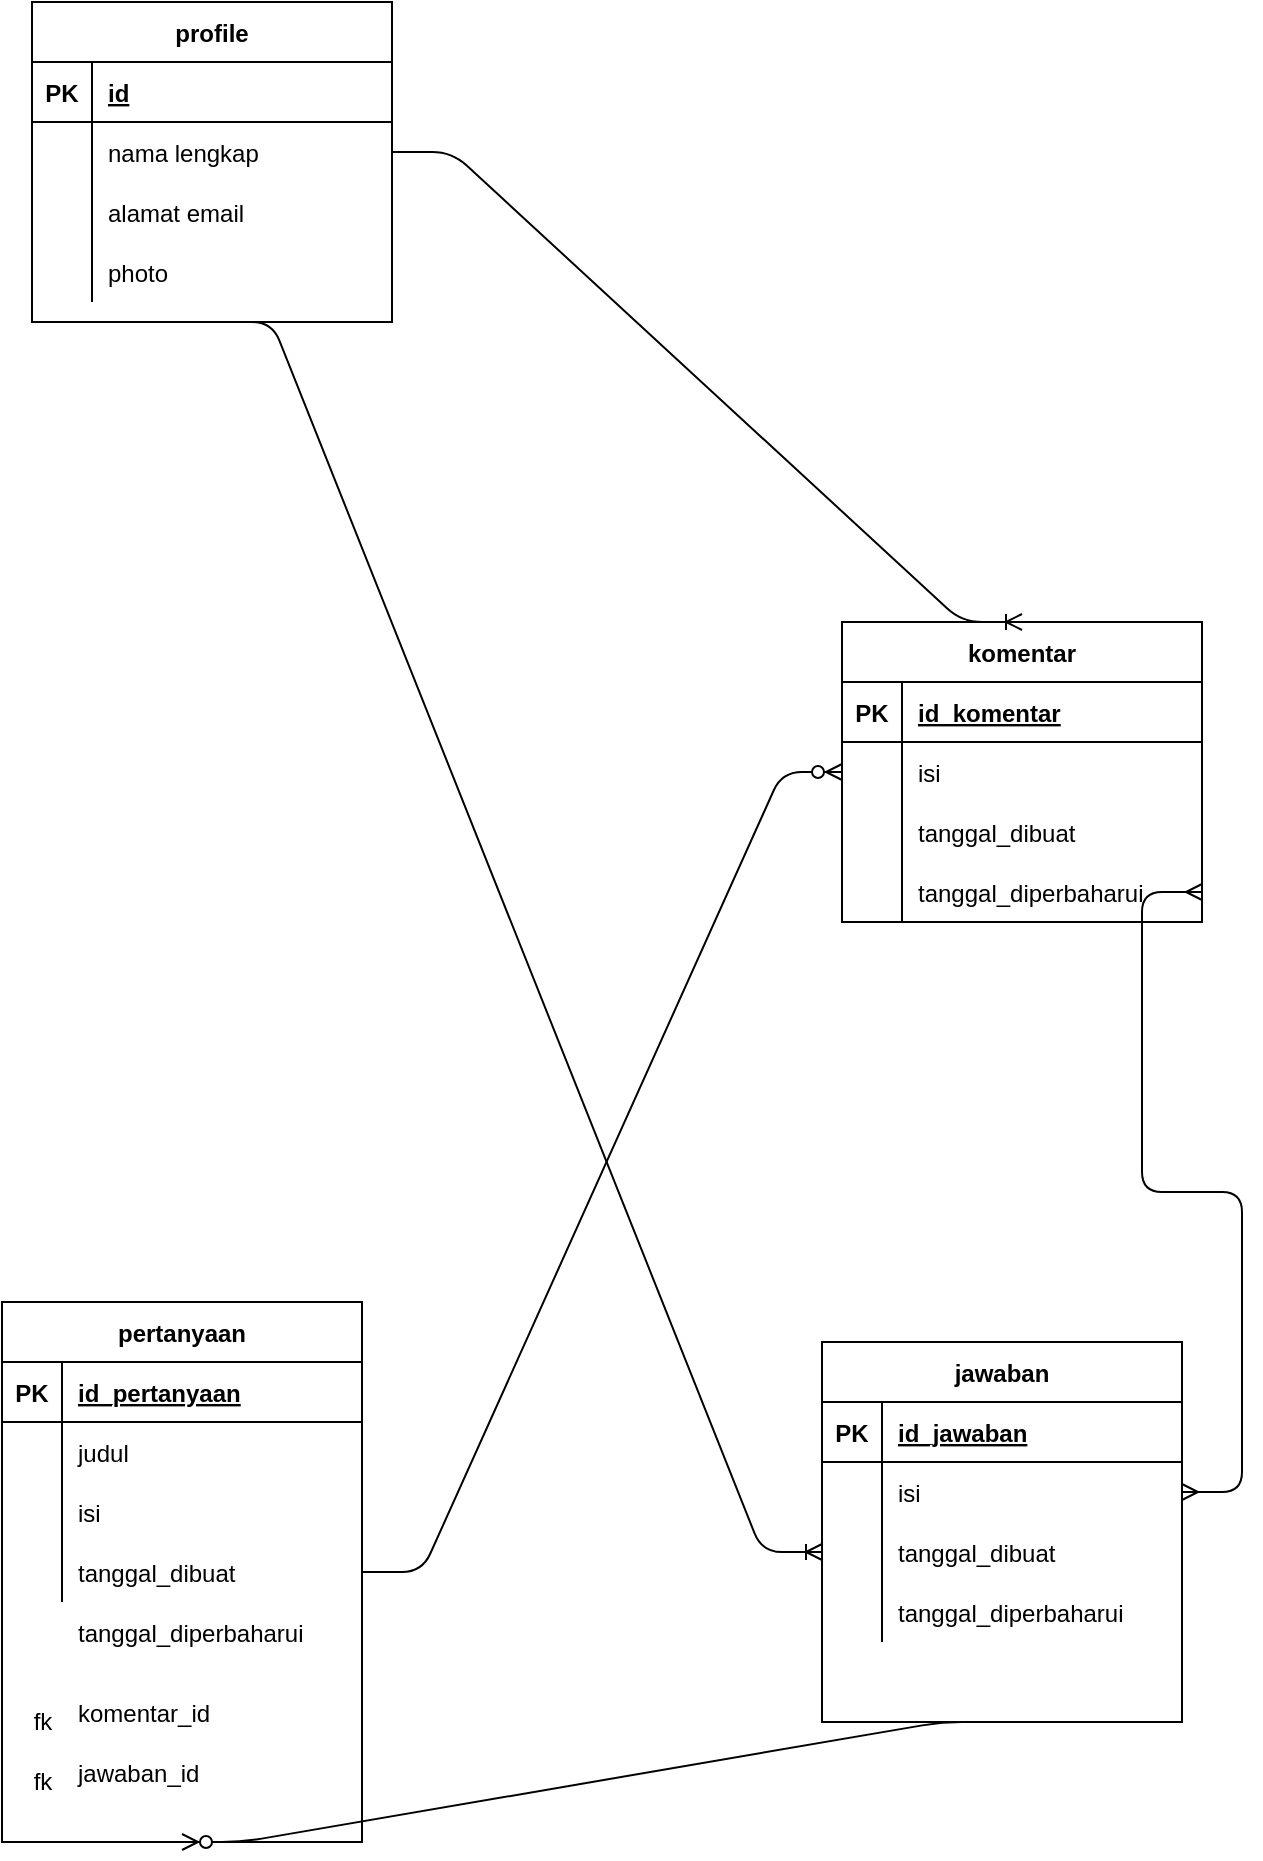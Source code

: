 <mxfile version="13.5.9" type="device"><diagram id="R2lEEEUBdFMjLlhIrx00" name="Page-1"><mxGraphModel dx="705" dy="1887" grid="1" gridSize="10" guides="1" tooltips="1" connect="1" arrows="1" fold="1" page="1" pageScale="1" pageWidth="850" pageHeight="1100" math="0" shadow="0" extFonts="Permanent Marker^https://fonts.googleapis.com/css?family=Permanent+Marker"><root><mxCell id="0"/><mxCell id="1" parent="0"/><mxCell id="kRucVl8leywnxUBDs2EO-43" value="" style="shape=partialRectangle;collapsible=0;dropTarget=0;pointerEvents=0;fillColor=none;top=0;left=0;bottom=0;right=0;points=[[0,0.5],[1,0.5]];portConstraint=eastwest;" vertex="1" parent="1"><mxGeometry x="330" y="300" width="180" height="30" as="geometry"/></mxCell><mxCell id="kRucVl8leywnxUBDs2EO-44" value="" style="shape=partialRectangle;connectable=0;fillColor=none;top=0;left=0;bottom=0;right=0;editable=1;overflow=hidden;" vertex="1" parent="kRucVl8leywnxUBDs2EO-43"><mxGeometry width="30" height="30" as="geometry"/></mxCell><mxCell id="kRucVl8leywnxUBDs2EO-15" value="profile" style="shape=table;startSize=30;container=1;collapsible=1;childLayout=tableLayout;fixedRows=1;rowLines=0;fontStyle=1;align=center;resizeLast=1;" vertex="1" parent="1"><mxGeometry x="235" y="-240" width="180" height="160" as="geometry"/></mxCell><mxCell id="kRucVl8leywnxUBDs2EO-16" value="" style="shape=partialRectangle;collapsible=0;dropTarget=0;pointerEvents=0;fillColor=none;top=0;left=0;bottom=1;right=0;points=[[0,0.5],[1,0.5]];portConstraint=eastwest;" vertex="1" parent="kRucVl8leywnxUBDs2EO-15"><mxGeometry y="30" width="180" height="30" as="geometry"/></mxCell><mxCell id="kRucVl8leywnxUBDs2EO-17" value="PK" style="shape=partialRectangle;connectable=0;fillColor=none;top=0;left=0;bottom=0;right=0;fontStyle=1;overflow=hidden;" vertex="1" parent="kRucVl8leywnxUBDs2EO-16"><mxGeometry width="30" height="30" as="geometry"/></mxCell><mxCell id="kRucVl8leywnxUBDs2EO-18" value="id" style="shape=partialRectangle;connectable=0;fillColor=none;top=0;left=0;bottom=0;right=0;align=left;spacingLeft=6;fontStyle=5;overflow=hidden;" vertex="1" parent="kRucVl8leywnxUBDs2EO-16"><mxGeometry x="30" width="150" height="30" as="geometry"/></mxCell><mxCell id="kRucVl8leywnxUBDs2EO-19" value="" style="shape=partialRectangle;collapsible=0;dropTarget=0;pointerEvents=0;fillColor=none;top=0;left=0;bottom=0;right=0;points=[[0,0.5],[1,0.5]];portConstraint=eastwest;" vertex="1" parent="kRucVl8leywnxUBDs2EO-15"><mxGeometry y="60" width="180" height="30" as="geometry"/></mxCell><mxCell id="kRucVl8leywnxUBDs2EO-20" value="" style="shape=partialRectangle;connectable=0;fillColor=none;top=0;left=0;bottom=0;right=0;editable=1;overflow=hidden;" vertex="1" parent="kRucVl8leywnxUBDs2EO-19"><mxGeometry width="30" height="30" as="geometry"/></mxCell><mxCell id="kRucVl8leywnxUBDs2EO-21" value="nama lengkap" style="shape=partialRectangle;connectable=0;fillColor=none;top=0;left=0;bottom=0;right=0;align=left;spacingLeft=6;overflow=hidden;" vertex="1" parent="kRucVl8leywnxUBDs2EO-19"><mxGeometry x="30" width="150" height="30" as="geometry"/></mxCell><mxCell id="kRucVl8leywnxUBDs2EO-22" value="" style="shape=partialRectangle;collapsible=0;dropTarget=0;pointerEvents=0;fillColor=none;top=0;left=0;bottom=0;right=0;points=[[0,0.5],[1,0.5]];portConstraint=eastwest;" vertex="1" parent="kRucVl8leywnxUBDs2EO-15"><mxGeometry y="90" width="180" height="30" as="geometry"/></mxCell><mxCell id="kRucVl8leywnxUBDs2EO-23" value="" style="shape=partialRectangle;connectable=0;fillColor=none;top=0;left=0;bottom=0;right=0;editable=1;overflow=hidden;" vertex="1" parent="kRucVl8leywnxUBDs2EO-22"><mxGeometry width="30" height="30" as="geometry"/></mxCell><mxCell id="kRucVl8leywnxUBDs2EO-24" value="alamat email" style="shape=partialRectangle;connectable=0;fillColor=none;top=0;left=0;bottom=0;right=0;align=left;spacingLeft=6;overflow=hidden;" vertex="1" parent="kRucVl8leywnxUBDs2EO-22"><mxGeometry x="30" width="150" height="30" as="geometry"/></mxCell><mxCell id="kRucVl8leywnxUBDs2EO-25" value="" style="shape=partialRectangle;collapsible=0;dropTarget=0;pointerEvents=0;fillColor=none;top=0;left=0;bottom=0;right=0;points=[[0,0.5],[1,0.5]];portConstraint=eastwest;" vertex="1" parent="kRucVl8leywnxUBDs2EO-15"><mxGeometry y="120" width="180" height="30" as="geometry"/></mxCell><mxCell id="kRucVl8leywnxUBDs2EO-26" value="" style="shape=partialRectangle;connectable=0;fillColor=none;top=0;left=0;bottom=0;right=0;editable=1;overflow=hidden;" vertex="1" parent="kRucVl8leywnxUBDs2EO-25"><mxGeometry width="30" height="30" as="geometry"/></mxCell><mxCell id="kRucVl8leywnxUBDs2EO-27" value="photo" style="shape=partialRectangle;connectable=0;fillColor=none;top=0;left=0;bottom=0;right=0;align=left;spacingLeft=6;overflow=hidden;" vertex="1" parent="kRucVl8leywnxUBDs2EO-25"><mxGeometry x="30" width="150" height="30" as="geometry"/></mxCell><mxCell id="kRucVl8leywnxUBDs2EO-45" value="tanggal_diperbaharui" style="shape=partialRectangle;connectable=0;fillColor=none;top=0;left=0;bottom=0;right=0;align=left;spacingLeft=6;overflow=hidden;" vertex="1" parent="1"><mxGeometry x="250" y="560" width="150" height="30" as="geometry"/></mxCell><mxCell id="kRucVl8leywnxUBDs2EO-28" value="pertanyaan" style="shape=table;startSize=30;container=1;collapsible=1;childLayout=tableLayout;fixedRows=1;rowLines=0;fontStyle=1;align=center;resizeLast=1;" vertex="1" parent="1"><mxGeometry x="220" y="410" width="180" height="270" as="geometry"/></mxCell><mxCell id="kRucVl8leywnxUBDs2EO-29" value="" style="shape=partialRectangle;collapsible=0;dropTarget=0;pointerEvents=0;fillColor=none;top=0;left=0;bottom=1;right=0;points=[[0,0.5],[1,0.5]];portConstraint=eastwest;" vertex="1" parent="kRucVl8leywnxUBDs2EO-28"><mxGeometry y="30" width="180" height="30" as="geometry"/></mxCell><mxCell id="kRucVl8leywnxUBDs2EO-30" value="PK" style="shape=partialRectangle;connectable=0;fillColor=none;top=0;left=0;bottom=0;right=0;fontStyle=1;overflow=hidden;" vertex="1" parent="kRucVl8leywnxUBDs2EO-29"><mxGeometry width="30" height="30" as="geometry"/></mxCell><mxCell id="kRucVl8leywnxUBDs2EO-31" value="id_pertanyaan" style="shape=partialRectangle;connectable=0;fillColor=none;top=0;left=0;bottom=0;right=0;align=left;spacingLeft=6;fontStyle=5;overflow=hidden;" vertex="1" parent="kRucVl8leywnxUBDs2EO-29"><mxGeometry x="30" width="150" height="30" as="geometry"/></mxCell><mxCell id="kRucVl8leywnxUBDs2EO-32" value="" style="shape=partialRectangle;collapsible=0;dropTarget=0;pointerEvents=0;fillColor=none;top=0;left=0;bottom=0;right=0;points=[[0,0.5],[1,0.5]];portConstraint=eastwest;" vertex="1" parent="kRucVl8leywnxUBDs2EO-28"><mxGeometry y="60" width="180" height="30" as="geometry"/></mxCell><mxCell id="kRucVl8leywnxUBDs2EO-33" value="" style="shape=partialRectangle;connectable=0;fillColor=none;top=0;left=0;bottom=0;right=0;editable=1;overflow=hidden;" vertex="1" parent="kRucVl8leywnxUBDs2EO-32"><mxGeometry width="30" height="30" as="geometry"/></mxCell><mxCell id="kRucVl8leywnxUBDs2EO-34" value="judul" style="shape=partialRectangle;connectable=0;fillColor=none;top=0;left=0;bottom=0;right=0;align=left;spacingLeft=6;overflow=hidden;" vertex="1" parent="kRucVl8leywnxUBDs2EO-32"><mxGeometry x="30" width="150" height="30" as="geometry"/></mxCell><mxCell id="kRucVl8leywnxUBDs2EO-35" value="" style="shape=partialRectangle;collapsible=0;dropTarget=0;pointerEvents=0;fillColor=none;top=0;left=0;bottom=0;right=0;points=[[0,0.5],[1,0.5]];portConstraint=eastwest;" vertex="1" parent="kRucVl8leywnxUBDs2EO-28"><mxGeometry y="90" width="180" height="30" as="geometry"/></mxCell><mxCell id="kRucVl8leywnxUBDs2EO-36" value="" style="shape=partialRectangle;connectable=0;fillColor=none;top=0;left=0;bottom=0;right=0;editable=1;overflow=hidden;" vertex="1" parent="kRucVl8leywnxUBDs2EO-35"><mxGeometry width="30" height="30" as="geometry"/></mxCell><mxCell id="kRucVl8leywnxUBDs2EO-37" value="isi" style="shape=partialRectangle;connectable=0;fillColor=none;top=0;left=0;bottom=0;right=0;align=left;spacingLeft=6;overflow=hidden;" vertex="1" parent="kRucVl8leywnxUBDs2EO-35"><mxGeometry x="30" width="150" height="30" as="geometry"/></mxCell><mxCell id="kRucVl8leywnxUBDs2EO-38" value="" style="shape=partialRectangle;collapsible=0;dropTarget=0;pointerEvents=0;fillColor=none;top=0;left=0;bottom=0;right=0;points=[[0,0.5],[1,0.5]];portConstraint=eastwest;" vertex="1" parent="kRucVl8leywnxUBDs2EO-28"><mxGeometry y="120" width="180" height="30" as="geometry"/></mxCell><mxCell id="kRucVl8leywnxUBDs2EO-39" value="" style="shape=partialRectangle;connectable=0;fillColor=none;top=0;left=0;bottom=0;right=0;editable=1;overflow=hidden;" vertex="1" parent="kRucVl8leywnxUBDs2EO-38"><mxGeometry width="30" height="30" as="geometry"/></mxCell><mxCell id="kRucVl8leywnxUBDs2EO-40" value="tanggal_dibuat" style="shape=partialRectangle;connectable=0;fillColor=none;top=0;left=0;bottom=0;right=0;align=left;spacingLeft=6;overflow=hidden;" vertex="1" parent="kRucVl8leywnxUBDs2EO-38"><mxGeometry x="30" width="150" height="30" as="geometry"/></mxCell><mxCell id="kRucVl8leywnxUBDs2EO-46" value="jawaban" style="shape=table;startSize=30;container=1;collapsible=1;childLayout=tableLayout;fixedRows=1;rowLines=0;fontStyle=1;align=center;resizeLast=1;" vertex="1" parent="1"><mxGeometry x="630" y="430" width="180" height="190" as="geometry"/></mxCell><mxCell id="kRucVl8leywnxUBDs2EO-47" value="" style="shape=partialRectangle;collapsible=0;dropTarget=0;pointerEvents=0;fillColor=none;top=0;left=0;bottom=1;right=0;points=[[0,0.5],[1,0.5]];portConstraint=eastwest;" vertex="1" parent="kRucVl8leywnxUBDs2EO-46"><mxGeometry y="30" width="180" height="30" as="geometry"/></mxCell><mxCell id="kRucVl8leywnxUBDs2EO-48" value="PK" style="shape=partialRectangle;connectable=0;fillColor=none;top=0;left=0;bottom=0;right=0;fontStyle=1;overflow=hidden;" vertex="1" parent="kRucVl8leywnxUBDs2EO-47"><mxGeometry width="30" height="30" as="geometry"/></mxCell><mxCell id="kRucVl8leywnxUBDs2EO-49" value="id_jawaban" style="shape=partialRectangle;connectable=0;fillColor=none;top=0;left=0;bottom=0;right=0;align=left;spacingLeft=6;fontStyle=5;overflow=hidden;" vertex="1" parent="kRucVl8leywnxUBDs2EO-47"><mxGeometry x="30" width="150" height="30" as="geometry"/></mxCell><mxCell id="kRucVl8leywnxUBDs2EO-50" value="" style="shape=partialRectangle;collapsible=0;dropTarget=0;pointerEvents=0;fillColor=none;top=0;left=0;bottom=0;right=0;points=[[0,0.5],[1,0.5]];portConstraint=eastwest;" vertex="1" parent="kRucVl8leywnxUBDs2EO-46"><mxGeometry y="60" width="180" height="30" as="geometry"/></mxCell><mxCell id="kRucVl8leywnxUBDs2EO-51" value="" style="shape=partialRectangle;connectable=0;fillColor=none;top=0;left=0;bottom=0;right=0;editable=1;overflow=hidden;" vertex="1" parent="kRucVl8leywnxUBDs2EO-50"><mxGeometry width="30" height="30" as="geometry"/></mxCell><mxCell id="kRucVl8leywnxUBDs2EO-52" value="isi" style="shape=partialRectangle;connectable=0;fillColor=none;top=0;left=0;bottom=0;right=0;align=left;spacingLeft=6;overflow=hidden;" vertex="1" parent="kRucVl8leywnxUBDs2EO-50"><mxGeometry x="30" width="150" height="30" as="geometry"/></mxCell><mxCell id="kRucVl8leywnxUBDs2EO-53" value="" style="shape=partialRectangle;collapsible=0;dropTarget=0;pointerEvents=0;fillColor=none;top=0;left=0;bottom=0;right=0;points=[[0,0.5],[1,0.5]];portConstraint=eastwest;" vertex="1" parent="kRucVl8leywnxUBDs2EO-46"><mxGeometry y="90" width="180" height="30" as="geometry"/></mxCell><mxCell id="kRucVl8leywnxUBDs2EO-54" value="" style="shape=partialRectangle;connectable=0;fillColor=none;top=0;left=0;bottom=0;right=0;editable=1;overflow=hidden;" vertex="1" parent="kRucVl8leywnxUBDs2EO-53"><mxGeometry width="30" height="30" as="geometry"/></mxCell><mxCell id="kRucVl8leywnxUBDs2EO-55" value="tanggal_dibuat" style="shape=partialRectangle;connectable=0;fillColor=none;top=0;left=0;bottom=0;right=0;align=left;spacingLeft=6;overflow=hidden;" vertex="1" parent="kRucVl8leywnxUBDs2EO-53"><mxGeometry x="30" width="150" height="30" as="geometry"/></mxCell><mxCell id="kRucVl8leywnxUBDs2EO-56" value="" style="shape=partialRectangle;collapsible=0;dropTarget=0;pointerEvents=0;fillColor=none;top=0;left=0;bottom=0;right=0;points=[[0,0.5],[1,0.5]];portConstraint=eastwest;" vertex="1" parent="kRucVl8leywnxUBDs2EO-46"><mxGeometry y="120" width="180" height="30" as="geometry"/></mxCell><mxCell id="kRucVl8leywnxUBDs2EO-57" value="" style="shape=partialRectangle;connectable=0;fillColor=none;top=0;left=0;bottom=0;right=0;editable=1;overflow=hidden;" vertex="1" parent="kRucVl8leywnxUBDs2EO-56"><mxGeometry width="30" height="30" as="geometry"/></mxCell><mxCell id="kRucVl8leywnxUBDs2EO-58" value="tanggal_diperbaharui" style="shape=partialRectangle;connectable=0;fillColor=none;top=0;left=0;bottom=0;right=0;align=left;spacingLeft=6;overflow=hidden;" vertex="1" parent="kRucVl8leywnxUBDs2EO-56"><mxGeometry x="30" width="150" height="30" as="geometry"/></mxCell><mxCell id="kRucVl8leywnxUBDs2EO-59" value="komentar" style="shape=table;startSize=30;container=1;collapsible=1;childLayout=tableLayout;fixedRows=1;rowLines=0;fontStyle=1;align=center;resizeLast=1;" vertex="1" parent="1"><mxGeometry x="640" y="70" width="180" height="150" as="geometry"/></mxCell><mxCell id="kRucVl8leywnxUBDs2EO-60" value="" style="shape=partialRectangle;collapsible=0;dropTarget=0;pointerEvents=0;fillColor=none;top=0;left=0;bottom=1;right=0;points=[[0,0.5],[1,0.5]];portConstraint=eastwest;" vertex="1" parent="kRucVl8leywnxUBDs2EO-59"><mxGeometry y="30" width="180" height="30" as="geometry"/></mxCell><mxCell id="kRucVl8leywnxUBDs2EO-61" value="PK" style="shape=partialRectangle;connectable=0;fillColor=none;top=0;left=0;bottom=0;right=0;fontStyle=1;overflow=hidden;" vertex="1" parent="kRucVl8leywnxUBDs2EO-60"><mxGeometry width="30" height="30" as="geometry"/></mxCell><mxCell id="kRucVl8leywnxUBDs2EO-62" value="id_komentar" style="shape=partialRectangle;connectable=0;fillColor=none;top=0;left=0;bottom=0;right=0;align=left;spacingLeft=6;fontStyle=5;overflow=hidden;" vertex="1" parent="kRucVl8leywnxUBDs2EO-60"><mxGeometry x="30" width="150" height="30" as="geometry"/></mxCell><mxCell id="kRucVl8leywnxUBDs2EO-63" value="" style="shape=partialRectangle;collapsible=0;dropTarget=0;pointerEvents=0;fillColor=none;top=0;left=0;bottom=0;right=0;points=[[0,0.5],[1,0.5]];portConstraint=eastwest;" vertex="1" parent="kRucVl8leywnxUBDs2EO-59"><mxGeometry y="60" width="180" height="30" as="geometry"/></mxCell><mxCell id="kRucVl8leywnxUBDs2EO-64" value="" style="shape=partialRectangle;connectable=0;fillColor=none;top=0;left=0;bottom=0;right=0;editable=1;overflow=hidden;" vertex="1" parent="kRucVl8leywnxUBDs2EO-63"><mxGeometry width="30" height="30" as="geometry"/></mxCell><mxCell id="kRucVl8leywnxUBDs2EO-65" value="isi" style="shape=partialRectangle;connectable=0;fillColor=none;top=0;left=0;bottom=0;right=0;align=left;spacingLeft=6;overflow=hidden;" vertex="1" parent="kRucVl8leywnxUBDs2EO-63"><mxGeometry x="30" width="150" height="30" as="geometry"/></mxCell><mxCell id="kRucVl8leywnxUBDs2EO-66" value="" style="shape=partialRectangle;collapsible=0;dropTarget=0;pointerEvents=0;fillColor=none;top=0;left=0;bottom=0;right=0;points=[[0,0.5],[1,0.5]];portConstraint=eastwest;" vertex="1" parent="kRucVl8leywnxUBDs2EO-59"><mxGeometry y="90" width="180" height="30" as="geometry"/></mxCell><mxCell id="kRucVl8leywnxUBDs2EO-67" value="" style="shape=partialRectangle;connectable=0;fillColor=none;top=0;left=0;bottom=0;right=0;editable=1;overflow=hidden;" vertex="1" parent="kRucVl8leywnxUBDs2EO-66"><mxGeometry width="30" height="30" as="geometry"/></mxCell><mxCell id="kRucVl8leywnxUBDs2EO-68" value="tanggal_dibuat" style="shape=partialRectangle;connectable=0;fillColor=none;top=0;left=0;bottom=0;right=0;align=left;spacingLeft=6;overflow=hidden;" vertex="1" parent="kRucVl8leywnxUBDs2EO-66"><mxGeometry x="30" width="150" height="30" as="geometry"/></mxCell><mxCell id="kRucVl8leywnxUBDs2EO-69" value="" style="shape=partialRectangle;collapsible=0;dropTarget=0;pointerEvents=0;fillColor=none;top=0;left=0;bottom=0;right=0;points=[[0,0.5],[1,0.5]];portConstraint=eastwest;" vertex="1" parent="kRucVl8leywnxUBDs2EO-59"><mxGeometry y="120" width="180" height="30" as="geometry"/></mxCell><mxCell id="kRucVl8leywnxUBDs2EO-70" value="" style="shape=partialRectangle;connectable=0;fillColor=none;top=0;left=0;bottom=0;right=0;editable=1;overflow=hidden;" vertex="1" parent="kRucVl8leywnxUBDs2EO-69"><mxGeometry width="30" height="30" as="geometry"/></mxCell><mxCell id="kRucVl8leywnxUBDs2EO-71" value="tanggal_diperbaharui" style="shape=partialRectangle;connectable=0;fillColor=none;top=0;left=0;bottom=0;right=0;align=left;spacingLeft=6;overflow=hidden;" vertex="1" parent="kRucVl8leywnxUBDs2EO-69"><mxGeometry x="30" width="150" height="30" as="geometry"/></mxCell><mxCell id="kRucVl8leywnxUBDs2EO-72" value="komentar_id" style="shape=partialRectangle;connectable=0;fillColor=none;top=0;left=0;bottom=0;right=0;align=left;spacingLeft=6;overflow=hidden;" vertex="1" parent="1"><mxGeometry x="250" y="600" width="150" height="30" as="geometry"/></mxCell><mxCell id="kRucVl8leywnxUBDs2EO-73" value="jawaban_id" style="shape=partialRectangle;connectable=0;fillColor=none;top=0;left=0;bottom=0;right=0;align=left;spacingLeft=6;overflow=hidden;" vertex="1" parent="1"><mxGeometry x="250" y="630" width="150" height="30" as="geometry"/></mxCell><mxCell id="kRucVl8leywnxUBDs2EO-89" value="fk" style="text;html=1;align=center;verticalAlign=middle;resizable=0;points=[];autosize=1;" vertex="1" parent="1"><mxGeometry x="230" y="610" width="20" height="20" as="geometry"/></mxCell><mxCell id="kRucVl8leywnxUBDs2EO-90" value="fk" style="text;html=1;align=center;verticalAlign=middle;resizable=0;points=[];autosize=1;" vertex="1" parent="1"><mxGeometry x="230" y="640" width="20" height="20" as="geometry"/></mxCell><mxCell id="kRucVl8leywnxUBDs2EO-91" value="" style="edgeStyle=entityRelationEdgeStyle;fontSize=12;html=1;endArrow=ERzeroToMany;endFill=1;exitX=1;exitY=0.5;exitDx=0;exitDy=0;entryX=0;entryY=0.5;entryDx=0;entryDy=0;" edge="1" parent="1" source="kRucVl8leywnxUBDs2EO-38" target="kRucVl8leywnxUBDs2EO-63"><mxGeometry width="100" height="100" relative="1" as="geometry"><mxPoint x="420" y="440" as="sourcePoint"/><mxPoint x="520" y="340" as="targetPoint"/></mxGeometry></mxCell><mxCell id="kRucVl8leywnxUBDs2EO-92" value="" style="edgeStyle=entityRelationEdgeStyle;fontSize=12;html=1;endArrow=ERoneToMany;exitX=1;exitY=0.5;exitDx=0;exitDy=0;entryX=0.5;entryY=0;entryDx=0;entryDy=0;" edge="1" parent="1" source="kRucVl8leywnxUBDs2EO-19" target="kRucVl8leywnxUBDs2EO-59"><mxGeometry width="100" height="100" relative="1" as="geometry"><mxPoint x="500" y="480" as="sourcePoint"/><mxPoint x="600" y="380" as="targetPoint"/></mxGeometry></mxCell><mxCell id="kRucVl8leywnxUBDs2EO-93" value="" style="edgeStyle=entityRelationEdgeStyle;fontSize=12;html=1;endArrow=ERoneToMany;exitX=0.5;exitY=1;exitDx=0;exitDy=0;entryX=0;entryY=0.5;entryDx=0;entryDy=0;" edge="1" parent="1" source="kRucVl8leywnxUBDs2EO-15" target="kRucVl8leywnxUBDs2EO-53"><mxGeometry width="100" height="100" relative="1" as="geometry"><mxPoint x="300" y="-40.0" as="sourcePoint"/><mxPoint x="615" y="195.0" as="targetPoint"/></mxGeometry></mxCell><mxCell id="kRucVl8leywnxUBDs2EO-94" value="" style="edgeStyle=entityRelationEdgeStyle;fontSize=12;html=1;endArrow=ERmany;startArrow=ERmany;entryX=1;entryY=0.5;entryDx=0;entryDy=0;exitX=1;exitY=0.5;exitDx=0;exitDy=0;" edge="1" parent="1" source="kRucVl8leywnxUBDs2EO-50" target="kRucVl8leywnxUBDs2EO-69"><mxGeometry width="100" height="100" relative="1" as="geometry"><mxPoint x="500" y="490" as="sourcePoint"/><mxPoint x="600" y="390" as="targetPoint"/></mxGeometry></mxCell><mxCell id="kRucVl8leywnxUBDs2EO-95" value="" style="edgeStyle=entityRelationEdgeStyle;fontSize=12;html=1;endArrow=ERzeroToMany;endFill=1;exitX=0.5;exitY=1;exitDx=0;exitDy=0;entryX=0.5;entryY=1;entryDx=0;entryDy=0;" edge="1" parent="1" source="kRucVl8leywnxUBDs2EO-46" target="kRucVl8leywnxUBDs2EO-28"><mxGeometry width="100" height="100" relative="1" as="geometry"><mxPoint x="410" y="555" as="sourcePoint"/><mxPoint x="650" y="155.0" as="targetPoint"/></mxGeometry></mxCell></root></mxGraphModel></diagram></mxfile>